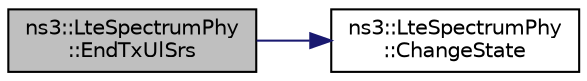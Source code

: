 digraph "ns3::LteSpectrumPhy::EndTxUlSrs"
{
 // LATEX_PDF_SIZE
  edge [fontname="Helvetica",fontsize="10",labelfontname="Helvetica",labelfontsize="10"];
  node [fontname="Helvetica",fontsize="10",shape=record];
  rankdir="LR";
  Node1 [label="ns3::LteSpectrumPhy\l::EndTxUlSrs",height=0.2,width=0.4,color="black", fillcolor="grey75", style="filled", fontcolor="black",tooltip="End transmit UL SRS function."];
  Node1 -> Node2 [color="midnightblue",fontsize="10",style="solid",fontname="Helvetica"];
  Node2 [label="ns3::LteSpectrumPhy\l::ChangeState",height=0.2,width=0.4,color="black", fillcolor="white", style="filled",URL="$classns3_1_1_lte_spectrum_phy.html#a64a105b7c580b3d6dc5cd4b97d1223d9",tooltip="Change state function."];
}
